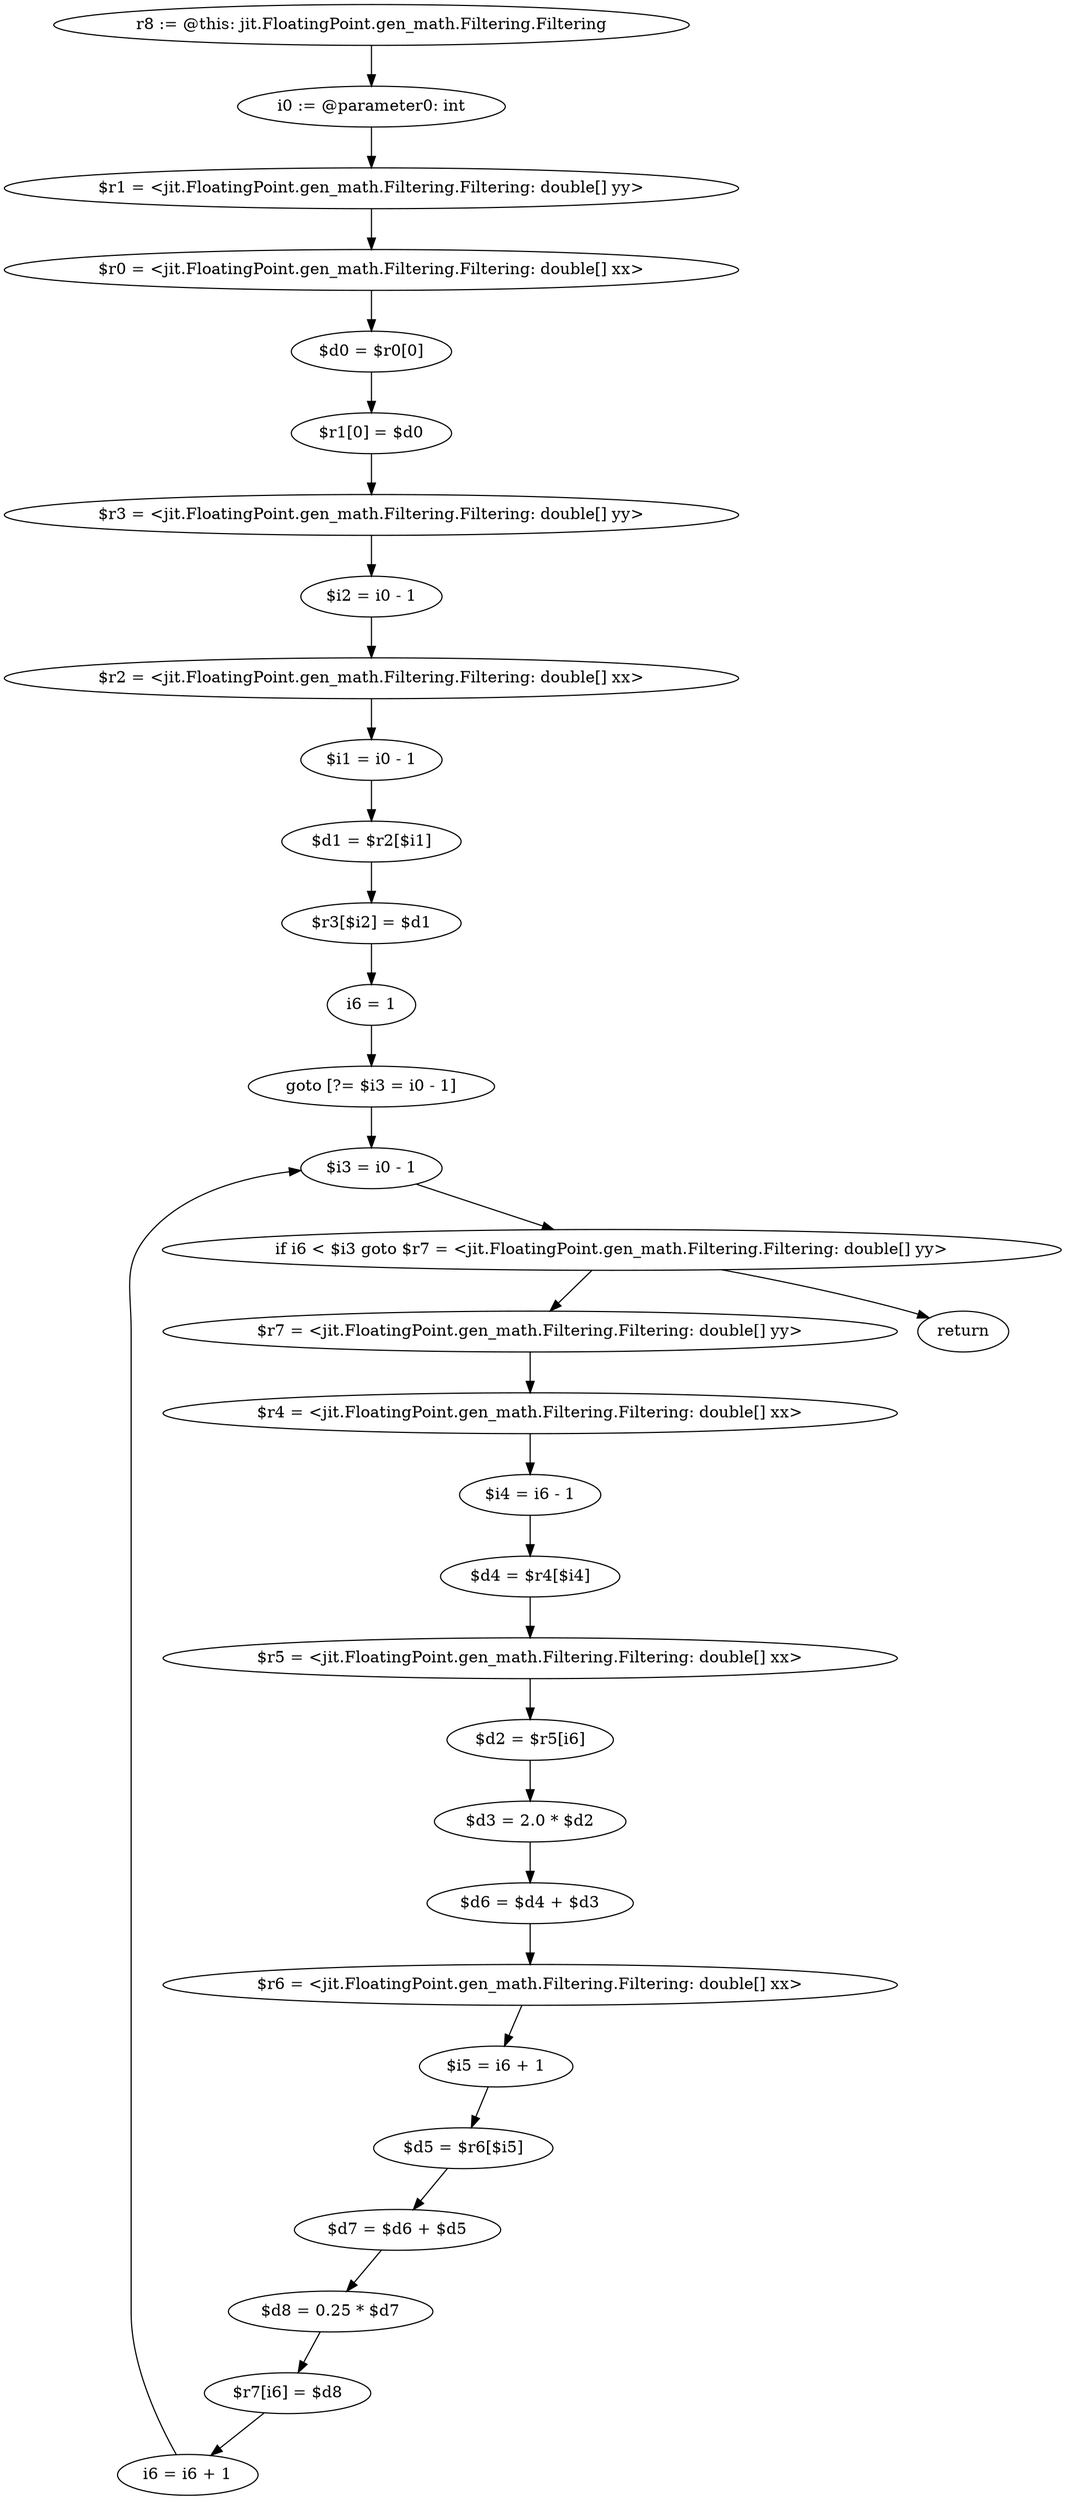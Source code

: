 digraph "unitGraph" {
    "r8 := @this: jit.FloatingPoint.gen_math.Filtering.Filtering"
    "i0 := @parameter0: int"
    "$r1 = <jit.FloatingPoint.gen_math.Filtering.Filtering: double[] yy>"
    "$r0 = <jit.FloatingPoint.gen_math.Filtering.Filtering: double[] xx>"
    "$d0 = $r0[0]"
    "$r1[0] = $d0"
    "$r3 = <jit.FloatingPoint.gen_math.Filtering.Filtering: double[] yy>"
    "$i2 = i0 - 1"
    "$r2 = <jit.FloatingPoint.gen_math.Filtering.Filtering: double[] xx>"
    "$i1 = i0 - 1"
    "$d1 = $r2[$i1]"
    "$r3[$i2] = $d1"
    "i6 = 1"
    "goto [?= $i3 = i0 - 1]"
    "$r7 = <jit.FloatingPoint.gen_math.Filtering.Filtering: double[] yy>"
    "$r4 = <jit.FloatingPoint.gen_math.Filtering.Filtering: double[] xx>"
    "$i4 = i6 - 1"
    "$d4 = $r4[$i4]"
    "$r5 = <jit.FloatingPoint.gen_math.Filtering.Filtering: double[] xx>"
    "$d2 = $r5[i6]"
    "$d3 = 2.0 * $d2"
    "$d6 = $d4 + $d3"
    "$r6 = <jit.FloatingPoint.gen_math.Filtering.Filtering: double[] xx>"
    "$i5 = i6 + 1"
    "$d5 = $r6[$i5]"
    "$d7 = $d6 + $d5"
    "$d8 = 0.25 * $d7"
    "$r7[i6] = $d8"
    "i6 = i6 + 1"
    "$i3 = i0 - 1"
    "if i6 < $i3 goto $r7 = <jit.FloatingPoint.gen_math.Filtering.Filtering: double[] yy>"
    "return"
    "r8 := @this: jit.FloatingPoint.gen_math.Filtering.Filtering"->"i0 := @parameter0: int";
    "i0 := @parameter0: int"->"$r1 = <jit.FloatingPoint.gen_math.Filtering.Filtering: double[] yy>";
    "$r1 = <jit.FloatingPoint.gen_math.Filtering.Filtering: double[] yy>"->"$r0 = <jit.FloatingPoint.gen_math.Filtering.Filtering: double[] xx>";
    "$r0 = <jit.FloatingPoint.gen_math.Filtering.Filtering: double[] xx>"->"$d0 = $r0[0]";
    "$d0 = $r0[0]"->"$r1[0] = $d0";
    "$r1[0] = $d0"->"$r3 = <jit.FloatingPoint.gen_math.Filtering.Filtering: double[] yy>";
    "$r3 = <jit.FloatingPoint.gen_math.Filtering.Filtering: double[] yy>"->"$i2 = i0 - 1";
    "$i2 = i0 - 1"->"$r2 = <jit.FloatingPoint.gen_math.Filtering.Filtering: double[] xx>";
    "$r2 = <jit.FloatingPoint.gen_math.Filtering.Filtering: double[] xx>"->"$i1 = i0 - 1";
    "$i1 = i0 - 1"->"$d1 = $r2[$i1]";
    "$d1 = $r2[$i1]"->"$r3[$i2] = $d1";
    "$r3[$i2] = $d1"->"i6 = 1";
    "i6 = 1"->"goto [?= $i3 = i0 - 1]";
    "goto [?= $i3 = i0 - 1]"->"$i3 = i0 - 1";
    "$r7 = <jit.FloatingPoint.gen_math.Filtering.Filtering: double[] yy>"->"$r4 = <jit.FloatingPoint.gen_math.Filtering.Filtering: double[] xx>";
    "$r4 = <jit.FloatingPoint.gen_math.Filtering.Filtering: double[] xx>"->"$i4 = i6 - 1";
    "$i4 = i6 - 1"->"$d4 = $r4[$i4]";
    "$d4 = $r4[$i4]"->"$r5 = <jit.FloatingPoint.gen_math.Filtering.Filtering: double[] xx>";
    "$r5 = <jit.FloatingPoint.gen_math.Filtering.Filtering: double[] xx>"->"$d2 = $r5[i6]";
    "$d2 = $r5[i6]"->"$d3 = 2.0 * $d2";
    "$d3 = 2.0 * $d2"->"$d6 = $d4 + $d3";
    "$d6 = $d4 + $d3"->"$r6 = <jit.FloatingPoint.gen_math.Filtering.Filtering: double[] xx>";
    "$r6 = <jit.FloatingPoint.gen_math.Filtering.Filtering: double[] xx>"->"$i5 = i6 + 1";
    "$i5 = i6 + 1"->"$d5 = $r6[$i5]";
    "$d5 = $r6[$i5]"->"$d7 = $d6 + $d5";
    "$d7 = $d6 + $d5"->"$d8 = 0.25 * $d7";
    "$d8 = 0.25 * $d7"->"$r7[i6] = $d8";
    "$r7[i6] = $d8"->"i6 = i6 + 1";
    "i6 = i6 + 1"->"$i3 = i0 - 1";
    "$i3 = i0 - 1"->"if i6 < $i3 goto $r7 = <jit.FloatingPoint.gen_math.Filtering.Filtering: double[] yy>";
    "if i6 < $i3 goto $r7 = <jit.FloatingPoint.gen_math.Filtering.Filtering: double[] yy>"->"return";
    "if i6 < $i3 goto $r7 = <jit.FloatingPoint.gen_math.Filtering.Filtering: double[] yy>"->"$r7 = <jit.FloatingPoint.gen_math.Filtering.Filtering: double[] yy>";
}
